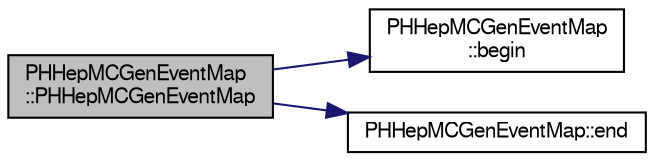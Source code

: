 digraph "PHHepMCGenEventMap::PHHepMCGenEventMap"
{
  bgcolor="transparent";
  edge [fontname="FreeSans",fontsize="10",labelfontname="FreeSans",labelfontsize="10"];
  node [fontname="FreeSans",fontsize="10",shape=record];
  rankdir="LR";
  Node1 [label="PHHepMCGenEventMap\l::PHHepMCGenEventMap",height=0.2,width=0.4,color="black", fillcolor="grey75", style="filled" fontcolor="black"];
  Node1 -> Node2 [color="midnightblue",fontsize="10",style="solid",fontname="FreeSans"];
  Node2 [label="PHHepMCGenEventMap\l::begin",height=0.2,width=0.4,color="black",URL="$d5/d41/classPHHepMCGenEventMap.html#a4d8fb4d75f0ceefd149e5caf412cb6c7",tooltip="iterator from lowest ID to highest, i.e. background to signal "];
  Node1 -> Node3 [color="midnightblue",fontsize="10",style="solid",fontname="FreeSans"];
  Node3 [label="PHHepMCGenEventMap::end",height=0.2,width=0.4,color="black",URL="$d5/d41/classPHHepMCGenEventMap.html#a208ae12476d3349858e3c56e6ee6fc26"];
}
